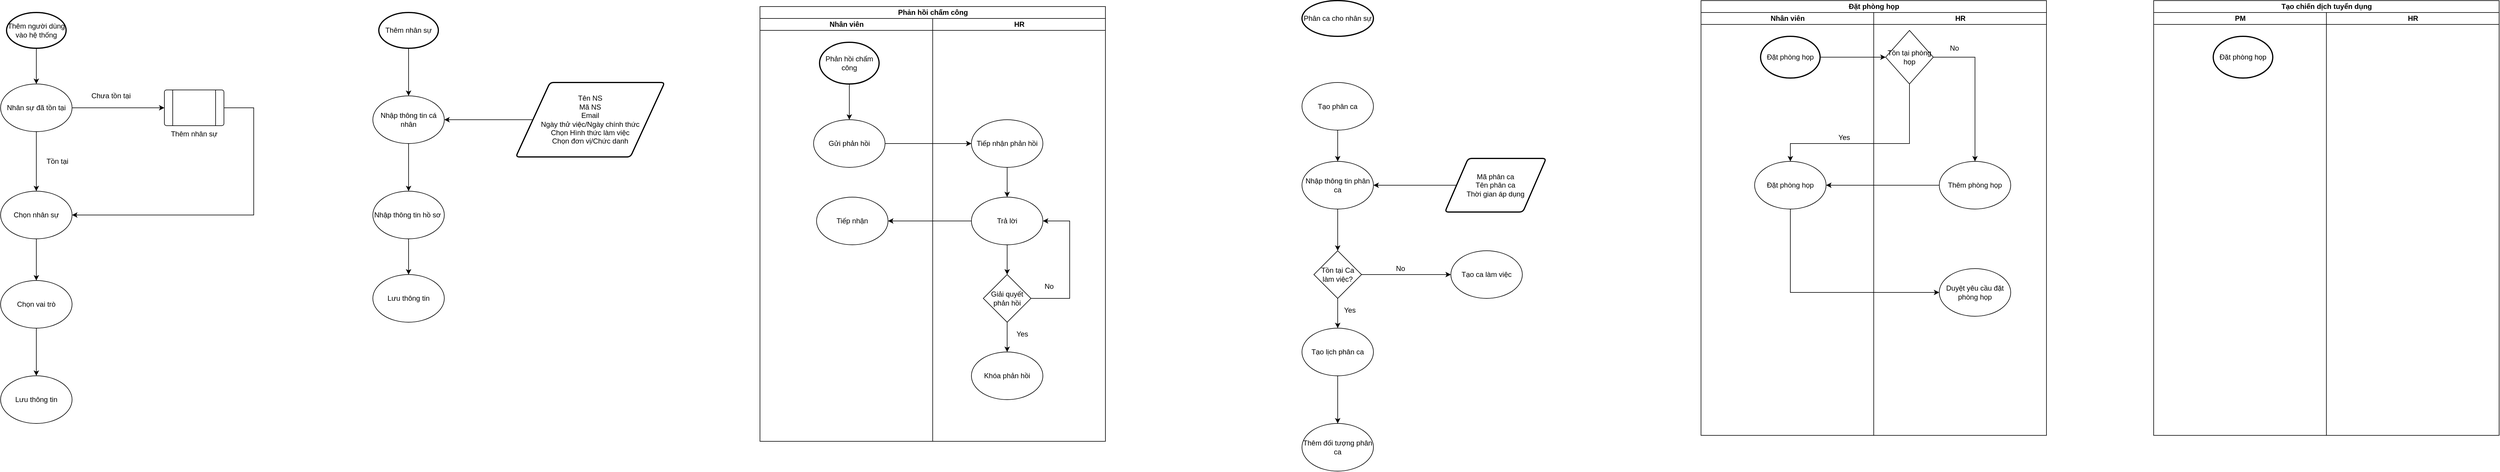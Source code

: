 <mxfile version="14.5.3" type="github">
  <diagram id="OnWkohsjED-JVvMXsNpU" name="Page-1">
    <mxGraphModel dx="1422" dy="794" grid="1" gridSize="10" guides="1" tooltips="1" connect="1" arrows="1" fold="1" page="1" pageScale="1" pageWidth="850" pageHeight="1100" math="0" shadow="0">
      <root>
        <mxCell id="0" />
        <mxCell id="1" parent="0" />
        <mxCell id="KjtllUWYRAtZ3XhFJOtX-8" style="edgeStyle=orthogonalEdgeStyle;rounded=0;orthogonalLoop=1;jettySize=auto;html=1;exitX=0.5;exitY=1;exitDx=0;exitDy=0;" edge="1" parent="1" source="KjtllUWYRAtZ3XhFJOtX-5" target="KjtllUWYRAtZ3XhFJOtX-7">
          <mxGeometry relative="1" as="geometry" />
        </mxCell>
        <mxCell id="KjtllUWYRAtZ3XhFJOtX-11" style="edgeStyle=orthogonalEdgeStyle;rounded=0;orthogonalLoop=1;jettySize=auto;html=1;entryX=0;entryY=0.5;entryDx=0;entryDy=0;" edge="1" parent="1" source="KjtllUWYRAtZ3XhFJOtX-5">
          <mxGeometry relative="1" as="geometry">
            <mxPoint x="590" y="260" as="targetPoint" />
          </mxGeometry>
        </mxCell>
        <mxCell id="KjtllUWYRAtZ3XhFJOtX-5" value="Nhân sự đã tồn tại" style="ellipse;whiteSpace=wrap;html=1;" vertex="1" parent="1">
          <mxGeometry x="315" y="220" width="120" height="80" as="geometry" />
        </mxCell>
        <mxCell id="KjtllUWYRAtZ3XhFJOtX-16" style="edgeStyle=orthogonalEdgeStyle;rounded=0;orthogonalLoop=1;jettySize=auto;html=1;exitX=0.5;exitY=1;exitDx=0;exitDy=0;entryX=0.5;entryY=0;entryDx=0;entryDy=0;" edge="1" parent="1" source="KjtllUWYRAtZ3XhFJOtX-7" target="KjtllUWYRAtZ3XhFJOtX-15">
          <mxGeometry relative="1" as="geometry" />
        </mxCell>
        <mxCell id="KjtllUWYRAtZ3XhFJOtX-7" value="Chọn nhân sự" style="ellipse;whiteSpace=wrap;html=1;" vertex="1" parent="1">
          <mxGeometry x="315" y="400" width="120" height="80" as="geometry" />
        </mxCell>
        <mxCell id="KjtllUWYRAtZ3XhFJOtX-9" value="Tồn tại" style="text;html=1;align=center;verticalAlign=middle;resizable=0;points=[];autosize=1;" vertex="1" parent="1">
          <mxGeometry x="385" y="340" width="50" height="20" as="geometry" />
        </mxCell>
        <mxCell id="KjtllUWYRAtZ3XhFJOtX-10" value="Chưa tồn tại" style="text;html=1;align=center;verticalAlign=middle;resizable=0;points=[];autosize=1;" vertex="1" parent="1">
          <mxGeometry x="460" y="230" width="80" height="20" as="geometry" />
        </mxCell>
        <mxCell id="KjtllUWYRAtZ3XhFJOtX-13" style="edgeStyle=orthogonalEdgeStyle;rounded=0;orthogonalLoop=1;jettySize=auto;html=1;entryX=1;entryY=0.5;entryDx=0;entryDy=0;" edge="1" parent="1" source="KjtllUWYRAtZ3XhFJOtX-12" target="KjtllUWYRAtZ3XhFJOtX-7">
          <mxGeometry relative="1" as="geometry">
            <Array as="points">
              <mxPoint x="740" y="260" />
              <mxPoint x="740" y="440" />
            </Array>
          </mxGeometry>
        </mxCell>
        <mxCell id="KjtllUWYRAtZ3XhFJOtX-12" value="Thêm nhân sự" style="verticalLabelPosition=bottom;verticalAlign=top;html=1;shape=process;whiteSpace=wrap;rounded=1;size=0.14;arcSize=6;" vertex="1" parent="1">
          <mxGeometry x="590" y="230" width="100" height="60" as="geometry" />
        </mxCell>
        <mxCell id="KjtllUWYRAtZ3XhFJOtX-25" style="edgeStyle=orthogonalEdgeStyle;rounded=0;orthogonalLoop=1;jettySize=auto;html=1;" edge="1" parent="1" source="KjtllUWYRAtZ3XhFJOtX-15" target="KjtllUWYRAtZ3XhFJOtX-24">
          <mxGeometry relative="1" as="geometry" />
        </mxCell>
        <mxCell id="KjtllUWYRAtZ3XhFJOtX-15" value="Chọn vai trò" style="ellipse;whiteSpace=wrap;html=1;" vertex="1" parent="1">
          <mxGeometry x="315" y="550" width="120" height="80" as="geometry" />
        </mxCell>
        <mxCell id="KjtllUWYRAtZ3XhFJOtX-19" style="edgeStyle=orthogonalEdgeStyle;rounded=0;orthogonalLoop=1;jettySize=auto;html=1;entryX=0.5;entryY=0;entryDx=0;entryDy=0;" edge="1" parent="1" source="KjtllUWYRAtZ3XhFJOtX-18" target="KjtllUWYRAtZ3XhFJOtX-5">
          <mxGeometry relative="1" as="geometry" />
        </mxCell>
        <mxCell id="KjtllUWYRAtZ3XhFJOtX-18" value="Thêm người dùng vào hệ thống" style="strokeWidth=2;html=1;shape=mxgraph.flowchart.start_1;whiteSpace=wrap;" vertex="1" parent="1">
          <mxGeometry x="325" y="100" width="100" height="60" as="geometry" />
        </mxCell>
        <mxCell id="KjtllUWYRAtZ3XhFJOtX-22" style="edgeStyle=orthogonalEdgeStyle;rounded=0;orthogonalLoop=1;jettySize=auto;html=1;" edge="1" parent="1" source="KjtllUWYRAtZ3XhFJOtX-20" target="KjtllUWYRAtZ3XhFJOtX-21">
          <mxGeometry relative="1" as="geometry" />
        </mxCell>
        <mxCell id="KjtllUWYRAtZ3XhFJOtX-20" value="Thêm nhân sự" style="strokeWidth=2;html=1;shape=mxgraph.flowchart.start_1;whiteSpace=wrap;" vertex="1" parent="1">
          <mxGeometry x="950" y="100" width="100" height="60" as="geometry" />
        </mxCell>
        <mxCell id="KjtllUWYRAtZ3XhFJOtX-31" style="edgeStyle=orthogonalEdgeStyle;rounded=0;orthogonalLoop=1;jettySize=auto;html=1;entryX=0.5;entryY=0;entryDx=0;entryDy=0;" edge="1" parent="1" source="KjtllUWYRAtZ3XhFJOtX-21" target="KjtllUWYRAtZ3XhFJOtX-30">
          <mxGeometry relative="1" as="geometry" />
        </mxCell>
        <mxCell id="KjtllUWYRAtZ3XhFJOtX-21" value="Nhập thông tin cá nhân" style="ellipse;whiteSpace=wrap;html=1;" vertex="1" parent="1">
          <mxGeometry x="940" y="240" width="120" height="80" as="geometry" />
        </mxCell>
        <mxCell id="KjtllUWYRAtZ3XhFJOtX-24" value="Lưu thông tin" style="ellipse;whiteSpace=wrap;html=1;" vertex="1" parent="1">
          <mxGeometry x="315" y="710" width="120" height="80" as="geometry" />
        </mxCell>
        <mxCell id="KjtllUWYRAtZ3XhFJOtX-26" value="Lưu thông tin" style="ellipse;whiteSpace=wrap;html=1;" vertex="1" parent="1">
          <mxGeometry x="940" y="540" width="120" height="80" as="geometry" />
        </mxCell>
        <mxCell id="KjtllUWYRAtZ3XhFJOtX-29" style="edgeStyle=orthogonalEdgeStyle;rounded=0;orthogonalLoop=1;jettySize=auto;html=1;entryX=1;entryY=0.5;entryDx=0;entryDy=0;" edge="1" parent="1" source="KjtllUWYRAtZ3XhFJOtX-28" target="KjtllUWYRAtZ3XhFJOtX-21">
          <mxGeometry relative="1" as="geometry" />
        </mxCell>
        <mxCell id="KjtllUWYRAtZ3XhFJOtX-28" value="Tên NS&lt;br&gt;Mã NS&lt;br&gt;Email&lt;br&gt;Ngày thử việc/Ngày chính thức&lt;br&gt;Chọn Hình thức làm việc&lt;br&gt;Chọn đơn vị/Chức danh" style="shape=parallelogram;html=1;strokeWidth=2;perimeter=parallelogramPerimeter;whiteSpace=wrap;rounded=1;arcSize=12;size=0.23;" vertex="1" parent="1">
          <mxGeometry x="1180" y="217.5" width="250" height="125" as="geometry" />
        </mxCell>
        <mxCell id="KjtllUWYRAtZ3XhFJOtX-32" style="edgeStyle=orthogonalEdgeStyle;rounded=0;orthogonalLoop=1;jettySize=auto;html=1;entryX=0.5;entryY=0;entryDx=0;entryDy=0;" edge="1" parent="1" source="KjtllUWYRAtZ3XhFJOtX-30" target="KjtllUWYRAtZ3XhFJOtX-26">
          <mxGeometry relative="1" as="geometry" />
        </mxCell>
        <mxCell id="KjtllUWYRAtZ3XhFJOtX-30" value="Nhập thông tin hồ sơ&amp;nbsp;" style="ellipse;whiteSpace=wrap;html=1;" vertex="1" parent="1">
          <mxGeometry x="940" y="400" width="120" height="80" as="geometry" />
        </mxCell>
        <mxCell id="KjtllUWYRAtZ3XhFJOtX-33" value="Phản hồi chấm công" style="swimlane;html=1;childLayout=stackLayout;resizeParent=1;resizeParentMax=0;startSize=20;" vertex="1" parent="1">
          <mxGeometry x="1590" y="90" width="580" height="730" as="geometry" />
        </mxCell>
        <mxCell id="KjtllUWYRAtZ3XhFJOtX-34" value="Nhân viên" style="swimlane;html=1;startSize=20;" vertex="1" parent="KjtllUWYRAtZ3XhFJOtX-33">
          <mxGeometry y="20" width="290" height="710" as="geometry" />
        </mxCell>
        <mxCell id="KjtllUWYRAtZ3XhFJOtX-40" style="edgeStyle=orthogonalEdgeStyle;rounded=0;orthogonalLoop=1;jettySize=auto;html=1;entryX=0.5;entryY=0;entryDx=0;entryDy=0;" edge="1" parent="KjtllUWYRAtZ3XhFJOtX-34" source="KjtllUWYRAtZ3XhFJOtX-37" target="KjtllUWYRAtZ3XhFJOtX-39">
          <mxGeometry relative="1" as="geometry" />
        </mxCell>
        <mxCell id="KjtllUWYRAtZ3XhFJOtX-37" value="Phản hồi chấm công" style="strokeWidth=2;html=1;shape=mxgraph.flowchart.start_2;whiteSpace=wrap;" vertex="1" parent="KjtllUWYRAtZ3XhFJOtX-34">
          <mxGeometry x="100" y="40" width="100" height="70" as="geometry" />
        </mxCell>
        <mxCell id="KjtllUWYRAtZ3XhFJOtX-39" value="Gửi phản hồi" style="ellipse;whiteSpace=wrap;html=1;" vertex="1" parent="KjtllUWYRAtZ3XhFJOtX-34">
          <mxGeometry x="90" y="170" width="120" height="80" as="geometry" />
        </mxCell>
        <mxCell id="KjtllUWYRAtZ3XhFJOtX-43" value="Tiếp nhận" style="ellipse;whiteSpace=wrap;html=1;" vertex="1" parent="KjtllUWYRAtZ3XhFJOtX-34">
          <mxGeometry x="95" y="300" width="120" height="80" as="geometry" />
        </mxCell>
        <mxCell id="KjtllUWYRAtZ3XhFJOtX-35" value="HR" style="swimlane;html=1;startSize=20;" vertex="1" parent="KjtllUWYRAtZ3XhFJOtX-33">
          <mxGeometry x="290" y="20" width="290" height="710" as="geometry" />
        </mxCell>
        <mxCell id="KjtllUWYRAtZ3XhFJOtX-45" style="edgeStyle=orthogonalEdgeStyle;rounded=0;orthogonalLoop=1;jettySize=auto;html=1;entryX=0.5;entryY=0;entryDx=0;entryDy=0;" edge="1" parent="KjtllUWYRAtZ3XhFJOtX-35" source="KjtllUWYRAtZ3XhFJOtX-38" target="KjtllUWYRAtZ3XhFJOtX-42">
          <mxGeometry relative="1" as="geometry" />
        </mxCell>
        <mxCell id="KjtllUWYRAtZ3XhFJOtX-38" value="Tiếp nhận phản hồi" style="ellipse;whiteSpace=wrap;html=1;" vertex="1" parent="KjtllUWYRAtZ3XhFJOtX-35">
          <mxGeometry x="65" y="170" width="120" height="80" as="geometry" />
        </mxCell>
        <mxCell id="KjtllUWYRAtZ3XhFJOtX-49" style="edgeStyle=orthogonalEdgeStyle;rounded=0;orthogonalLoop=1;jettySize=auto;html=1;exitX=0.5;exitY=1;exitDx=0;exitDy=0;" edge="1" parent="KjtllUWYRAtZ3XhFJOtX-35" source="KjtllUWYRAtZ3XhFJOtX-42" target="KjtllUWYRAtZ3XhFJOtX-46">
          <mxGeometry relative="1" as="geometry" />
        </mxCell>
        <mxCell id="KjtllUWYRAtZ3XhFJOtX-42" value="Trả lời" style="ellipse;whiteSpace=wrap;html=1;" vertex="1" parent="KjtllUWYRAtZ3XhFJOtX-35">
          <mxGeometry x="65" y="300" width="120" height="80" as="geometry" />
        </mxCell>
        <mxCell id="KjtllUWYRAtZ3XhFJOtX-48" style="edgeStyle=orthogonalEdgeStyle;rounded=0;orthogonalLoop=1;jettySize=auto;html=1;exitX=0.5;exitY=1;exitDx=0;exitDy=0;entryX=0.5;entryY=0;entryDx=0;entryDy=0;" edge="1" parent="KjtllUWYRAtZ3XhFJOtX-35" source="KjtllUWYRAtZ3XhFJOtX-46" target="KjtllUWYRAtZ3XhFJOtX-47">
          <mxGeometry relative="1" as="geometry" />
        </mxCell>
        <mxCell id="KjtllUWYRAtZ3XhFJOtX-51" style="edgeStyle=orthogonalEdgeStyle;rounded=0;orthogonalLoop=1;jettySize=auto;html=1;exitX=1;exitY=0.5;exitDx=0;exitDy=0;entryX=1;entryY=0.5;entryDx=0;entryDy=0;" edge="1" parent="KjtllUWYRAtZ3XhFJOtX-35" source="KjtllUWYRAtZ3XhFJOtX-46" target="KjtllUWYRAtZ3XhFJOtX-42">
          <mxGeometry relative="1" as="geometry">
            <Array as="points">
              <mxPoint x="230" y="470" />
              <mxPoint x="230" y="340" />
            </Array>
          </mxGeometry>
        </mxCell>
        <mxCell id="KjtllUWYRAtZ3XhFJOtX-46" value="Giải quyết phản hồi" style="rhombus;whiteSpace=wrap;html=1;" vertex="1" parent="KjtllUWYRAtZ3XhFJOtX-35">
          <mxGeometry x="85" y="430" width="80" height="80" as="geometry" />
        </mxCell>
        <mxCell id="KjtllUWYRAtZ3XhFJOtX-47" value="Khóa phản hồi" style="ellipse;whiteSpace=wrap;html=1;" vertex="1" parent="KjtllUWYRAtZ3XhFJOtX-35">
          <mxGeometry x="65" y="560" width="120" height="80" as="geometry" />
        </mxCell>
        <mxCell id="KjtllUWYRAtZ3XhFJOtX-50" value="Yes" style="text;html=1;align=center;verticalAlign=middle;resizable=0;points=[];autosize=1;" vertex="1" parent="KjtllUWYRAtZ3XhFJOtX-35">
          <mxGeometry x="130" y="520" width="40" height="20" as="geometry" />
        </mxCell>
        <mxCell id="KjtllUWYRAtZ3XhFJOtX-52" value="No" style="text;html=1;align=center;verticalAlign=middle;resizable=0;points=[];autosize=1;" vertex="1" parent="KjtllUWYRAtZ3XhFJOtX-35">
          <mxGeometry x="180" y="440" width="30" height="20" as="geometry" />
        </mxCell>
        <mxCell id="KjtllUWYRAtZ3XhFJOtX-41" style="edgeStyle=orthogonalEdgeStyle;rounded=0;orthogonalLoop=1;jettySize=auto;html=1;" edge="1" parent="KjtllUWYRAtZ3XhFJOtX-33" source="KjtllUWYRAtZ3XhFJOtX-39" target="KjtllUWYRAtZ3XhFJOtX-38">
          <mxGeometry relative="1" as="geometry" />
        </mxCell>
        <mxCell id="KjtllUWYRAtZ3XhFJOtX-44" style="edgeStyle=orthogonalEdgeStyle;rounded=0;orthogonalLoop=1;jettySize=auto;html=1;entryX=1;entryY=0.5;entryDx=0;entryDy=0;" edge="1" parent="KjtllUWYRAtZ3XhFJOtX-33" source="KjtllUWYRAtZ3XhFJOtX-42" target="KjtllUWYRAtZ3XhFJOtX-43">
          <mxGeometry relative="1" as="geometry" />
        </mxCell>
        <mxCell id="KjtllUWYRAtZ3XhFJOtX-53" value="Phân ca cho nhân sự" style="strokeWidth=2;html=1;shape=mxgraph.flowchart.start_1;whiteSpace=wrap;" vertex="1" parent="1">
          <mxGeometry x="2500" y="80" width="120" height="60" as="geometry" />
        </mxCell>
        <mxCell id="KjtllUWYRAtZ3XhFJOtX-65" style="edgeStyle=orthogonalEdgeStyle;rounded=0;orthogonalLoop=1;jettySize=auto;html=1;exitX=0.5;exitY=1;exitDx=0;exitDy=0;" edge="1" parent="1" source="KjtllUWYRAtZ3XhFJOtX-54" target="KjtllUWYRAtZ3XhFJOtX-55">
          <mxGeometry relative="1" as="geometry" />
        </mxCell>
        <mxCell id="KjtllUWYRAtZ3XhFJOtX-54" value="Tạo phân ca" style="ellipse;whiteSpace=wrap;html=1;" vertex="1" parent="1">
          <mxGeometry x="2500" y="217.5" width="120" height="80" as="geometry" />
        </mxCell>
        <mxCell id="KjtllUWYRAtZ3XhFJOtX-64" style="edgeStyle=orthogonalEdgeStyle;rounded=0;orthogonalLoop=1;jettySize=auto;html=1;" edge="1" parent="1" source="KjtllUWYRAtZ3XhFJOtX-55" target="KjtllUWYRAtZ3XhFJOtX-60">
          <mxGeometry relative="1" as="geometry" />
        </mxCell>
        <mxCell id="KjtllUWYRAtZ3XhFJOtX-55" value="Nhập thông tin phân ca" style="ellipse;whiteSpace=wrap;html=1;" vertex="1" parent="1">
          <mxGeometry x="2500" y="350" width="120" height="80" as="geometry" />
        </mxCell>
        <mxCell id="KjtllUWYRAtZ3XhFJOtX-57" style="edgeStyle=orthogonalEdgeStyle;rounded=0;orthogonalLoop=1;jettySize=auto;html=1;exitX=0;exitY=0.5;exitDx=0;exitDy=0;entryX=1;entryY=0.5;entryDx=0;entryDy=0;" edge="1" parent="1" source="KjtllUWYRAtZ3XhFJOtX-56" target="KjtllUWYRAtZ3XhFJOtX-55">
          <mxGeometry relative="1" as="geometry" />
        </mxCell>
        <mxCell id="KjtllUWYRAtZ3XhFJOtX-56" value="Mã phân ca&lt;br&gt;Tên phân ca&lt;br&gt;Thời gian áp dụng&lt;br&gt;" style="shape=parallelogram;html=1;strokeWidth=2;perimeter=parallelogramPerimeter;whiteSpace=wrap;rounded=1;arcSize=12;size=0.23;" vertex="1" parent="1">
          <mxGeometry x="2740" y="345" width="170" height="90" as="geometry" />
        </mxCell>
        <mxCell id="KjtllUWYRAtZ3XhFJOtX-70" style="edgeStyle=orthogonalEdgeStyle;rounded=0;orthogonalLoop=1;jettySize=auto;html=1;entryX=0.5;entryY=0;entryDx=0;entryDy=0;" edge="1" parent="1" source="KjtllUWYRAtZ3XhFJOtX-58" target="KjtllUWYRAtZ3XhFJOtX-69">
          <mxGeometry relative="1" as="geometry" />
        </mxCell>
        <mxCell id="KjtllUWYRAtZ3XhFJOtX-58" value="Tạo lịch phân ca" style="ellipse;whiteSpace=wrap;html=1;" vertex="1" parent="1">
          <mxGeometry x="2500" y="630" width="120" height="80" as="geometry" />
        </mxCell>
        <mxCell id="KjtllUWYRAtZ3XhFJOtX-63" style="edgeStyle=orthogonalEdgeStyle;rounded=0;orthogonalLoop=1;jettySize=auto;html=1;" edge="1" parent="1" source="KjtllUWYRAtZ3XhFJOtX-60" target="KjtllUWYRAtZ3XhFJOtX-61">
          <mxGeometry relative="1" as="geometry" />
        </mxCell>
        <mxCell id="KjtllUWYRAtZ3XhFJOtX-66" style="edgeStyle=orthogonalEdgeStyle;rounded=0;orthogonalLoop=1;jettySize=auto;html=1;exitX=0.5;exitY=1;exitDx=0;exitDy=0;" edge="1" parent="1" source="KjtllUWYRAtZ3XhFJOtX-60" target="KjtllUWYRAtZ3XhFJOtX-58">
          <mxGeometry relative="1" as="geometry" />
        </mxCell>
        <mxCell id="KjtllUWYRAtZ3XhFJOtX-60" value="Tồn tại Ca làm việc?" style="rhombus;whiteSpace=wrap;html=1;" vertex="1" parent="1">
          <mxGeometry x="2520" y="500" width="80" height="80" as="geometry" />
        </mxCell>
        <mxCell id="KjtllUWYRAtZ3XhFJOtX-61" value="Tạo ca làm việc" style="ellipse;whiteSpace=wrap;html=1;" vertex="1" parent="1">
          <mxGeometry x="2750" y="500" width="120" height="80" as="geometry" />
        </mxCell>
        <mxCell id="KjtllUWYRAtZ3XhFJOtX-67" value="No" style="text;html=1;align=center;verticalAlign=middle;resizable=0;points=[];autosize=1;" vertex="1" parent="1">
          <mxGeometry x="2650" y="520" width="30" height="20" as="geometry" />
        </mxCell>
        <mxCell id="KjtllUWYRAtZ3XhFJOtX-68" value="Yes" style="text;html=1;align=center;verticalAlign=middle;resizable=0;points=[];autosize=1;" vertex="1" parent="1">
          <mxGeometry x="2560" y="590" width="40" height="20" as="geometry" />
        </mxCell>
        <mxCell id="KjtllUWYRAtZ3XhFJOtX-69" value="Thêm đối tượng phân ca" style="ellipse;whiteSpace=wrap;html=1;" vertex="1" parent="1">
          <mxGeometry x="2500" y="790" width="120" height="80" as="geometry" />
        </mxCell>
        <mxCell id="KjtllUWYRAtZ3XhFJOtX-72" value="Đặt phòng họp" style="swimlane;html=1;childLayout=stackLayout;resizeParent=1;resizeParentMax=0;startSize=20;" vertex="1" parent="1">
          <mxGeometry x="3170" y="80" width="580" height="730" as="geometry" />
        </mxCell>
        <mxCell id="KjtllUWYRAtZ3XhFJOtX-73" value="Nhân viên" style="swimlane;html=1;startSize=20;" vertex="1" parent="KjtllUWYRAtZ3XhFJOtX-72">
          <mxGeometry y="20" width="290" height="710" as="geometry" />
        </mxCell>
        <mxCell id="KjtllUWYRAtZ3XhFJOtX-75" value="Đặt phòng họp" style="strokeWidth=2;html=1;shape=mxgraph.flowchart.start_2;whiteSpace=wrap;" vertex="1" parent="KjtllUWYRAtZ3XhFJOtX-73">
          <mxGeometry x="100" y="40" width="100" height="70" as="geometry" />
        </mxCell>
        <mxCell id="KjtllUWYRAtZ3XhFJOtX-96" value="Đặt phòng họp" style="ellipse;whiteSpace=wrap;html=1;" vertex="1" parent="KjtllUWYRAtZ3XhFJOtX-73">
          <mxGeometry x="90" y="250" width="120" height="80" as="geometry" />
        </mxCell>
        <mxCell id="KjtllUWYRAtZ3XhFJOtX-98" value="Yes" style="text;html=1;align=center;verticalAlign=middle;resizable=0;points=[];autosize=1;" vertex="1" parent="KjtllUWYRAtZ3XhFJOtX-73">
          <mxGeometry x="220" y="200" width="40" height="20" as="geometry" />
        </mxCell>
        <mxCell id="KjtllUWYRAtZ3XhFJOtX-92" style="edgeStyle=orthogonalEdgeStyle;rounded=0;orthogonalLoop=1;jettySize=auto;html=1;entryX=0;entryY=0.5;entryDx=0;entryDy=0;" edge="1" parent="KjtllUWYRAtZ3XhFJOtX-72" source="KjtllUWYRAtZ3XhFJOtX-75" target="KjtllUWYRAtZ3XhFJOtX-91">
          <mxGeometry relative="1" as="geometry" />
        </mxCell>
        <mxCell id="KjtllUWYRAtZ3XhFJOtX-97" style="edgeStyle=orthogonalEdgeStyle;rounded=0;orthogonalLoop=1;jettySize=auto;html=1;entryX=0.5;entryY=0;entryDx=0;entryDy=0;" edge="1" parent="KjtllUWYRAtZ3XhFJOtX-72" source="KjtllUWYRAtZ3XhFJOtX-91" target="KjtllUWYRAtZ3XhFJOtX-96">
          <mxGeometry relative="1" as="geometry">
            <Array as="points">
              <mxPoint x="350" y="240" />
            </Array>
          </mxGeometry>
        </mxCell>
        <mxCell id="KjtllUWYRAtZ3XhFJOtX-99" style="edgeStyle=orthogonalEdgeStyle;rounded=0;orthogonalLoop=1;jettySize=auto;html=1;entryX=1;entryY=0.5;entryDx=0;entryDy=0;" edge="1" parent="KjtllUWYRAtZ3XhFJOtX-72" source="KjtllUWYRAtZ3XhFJOtX-93" target="KjtllUWYRAtZ3XhFJOtX-96">
          <mxGeometry relative="1" as="geometry" />
        </mxCell>
        <mxCell id="KjtllUWYRAtZ3XhFJOtX-78" value="HR" style="swimlane;html=1;startSize=20;" vertex="1" parent="KjtllUWYRAtZ3XhFJOtX-72">
          <mxGeometry x="290" y="20" width="290" height="710" as="geometry" />
        </mxCell>
        <mxCell id="KjtllUWYRAtZ3XhFJOtX-94" style="edgeStyle=orthogonalEdgeStyle;rounded=0;orthogonalLoop=1;jettySize=auto;html=1;entryX=0.5;entryY=0;entryDx=0;entryDy=0;" edge="1" parent="KjtllUWYRAtZ3XhFJOtX-78" source="KjtllUWYRAtZ3XhFJOtX-91" target="KjtllUWYRAtZ3XhFJOtX-93">
          <mxGeometry relative="1" as="geometry" />
        </mxCell>
        <mxCell id="KjtllUWYRAtZ3XhFJOtX-91" value="Tồn tại phòng họp" style="rhombus;whiteSpace=wrap;html=1;" vertex="1" parent="KjtllUWYRAtZ3XhFJOtX-78">
          <mxGeometry x="20" y="30" width="80" height="90" as="geometry" />
        </mxCell>
        <mxCell id="KjtllUWYRAtZ3XhFJOtX-93" value="Thêm phòng họp" style="ellipse;whiteSpace=wrap;html=1;" vertex="1" parent="KjtllUWYRAtZ3XhFJOtX-78">
          <mxGeometry x="110" y="250" width="120" height="80" as="geometry" />
        </mxCell>
        <mxCell id="KjtllUWYRAtZ3XhFJOtX-95" value="No" style="text;html=1;align=center;verticalAlign=middle;resizable=0;points=[];autosize=1;" vertex="1" parent="KjtllUWYRAtZ3XhFJOtX-78">
          <mxGeometry x="120" y="50" width="30" height="20" as="geometry" />
        </mxCell>
        <mxCell id="KjtllUWYRAtZ3XhFJOtX-100" value="Duyệt yêu cầu đặt phòng họp" style="ellipse;whiteSpace=wrap;html=1;" vertex="1" parent="KjtllUWYRAtZ3XhFJOtX-78">
          <mxGeometry x="110" y="430" width="120" height="80" as="geometry" />
        </mxCell>
        <mxCell id="KjtllUWYRAtZ3XhFJOtX-102" style="edgeStyle=orthogonalEdgeStyle;rounded=0;orthogonalLoop=1;jettySize=auto;html=1;entryX=0;entryY=0.5;entryDx=0;entryDy=0;" edge="1" parent="KjtllUWYRAtZ3XhFJOtX-72" source="KjtllUWYRAtZ3XhFJOtX-96" target="KjtllUWYRAtZ3XhFJOtX-100">
          <mxGeometry relative="1" as="geometry">
            <Array as="points">
              <mxPoint x="150" y="490" />
            </Array>
          </mxGeometry>
        </mxCell>
        <mxCell id="KjtllUWYRAtZ3XhFJOtX-103" value="Tạo chiến dịch tuyển dụng" style="swimlane;html=1;childLayout=stackLayout;resizeParent=1;resizeParentMax=0;startSize=20;" vertex="1" parent="1">
          <mxGeometry x="3930" y="80" width="580" height="730" as="geometry" />
        </mxCell>
        <mxCell id="KjtllUWYRAtZ3XhFJOtX-104" value="PM" style="swimlane;html=1;startSize=20;" vertex="1" parent="KjtllUWYRAtZ3XhFJOtX-103">
          <mxGeometry y="20" width="290" height="710" as="geometry" />
        </mxCell>
        <mxCell id="KjtllUWYRAtZ3XhFJOtX-105" value="Đặt phòng họp" style="strokeWidth=2;html=1;shape=mxgraph.flowchart.start_2;whiteSpace=wrap;" vertex="1" parent="KjtllUWYRAtZ3XhFJOtX-104">
          <mxGeometry x="100" y="40" width="100" height="70" as="geometry" />
        </mxCell>
        <mxCell id="KjtllUWYRAtZ3XhFJOtX-111" value="HR" style="swimlane;html=1;startSize=20;" vertex="1" parent="KjtllUWYRAtZ3XhFJOtX-103">
          <mxGeometry x="290" y="20" width="290" height="710" as="geometry" />
        </mxCell>
      </root>
    </mxGraphModel>
  </diagram>
</mxfile>
